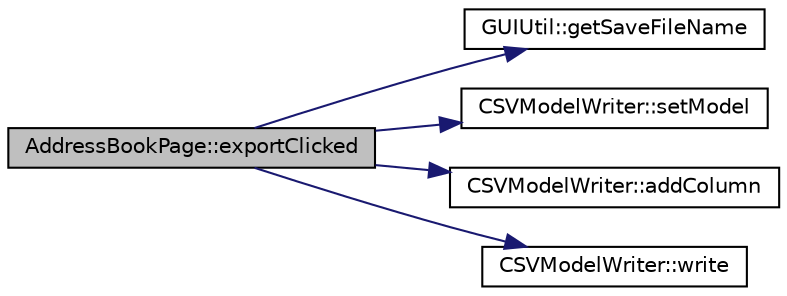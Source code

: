 digraph "AddressBookPage::exportClicked"
{
  edge [fontname="Helvetica",fontsize="10",labelfontname="Helvetica",labelfontsize="10"];
  node [fontname="Helvetica",fontsize="10",shape=record];
  rankdir="LR";
  Node28 [label="AddressBookPage::exportClicked",height=0.2,width=0.4,color="black", fillcolor="grey75", style="filled", fontcolor="black"];
  Node28 -> Node29 [color="midnightblue",fontsize="10",style="solid",fontname="Helvetica"];
  Node29 [label="GUIUtil::getSaveFileName",height=0.2,width=0.4,color="black", fillcolor="white", style="filled",URL="$d1/d87/namespace_g_u_i_util.html#ab9d9c0f96a2491a1b04567f8effe77c4",tooltip="Get save filename, mimics QFileDialog::getSaveFileName, except that it appends a default suffix when ..."];
  Node28 -> Node30 [color="midnightblue",fontsize="10",style="solid",fontname="Helvetica"];
  Node30 [label="CSVModelWriter::setModel",height=0.2,width=0.4,color="black", fillcolor="white", style="filled",URL="$da/d79/class_c_s_v_model_writer.html#a7b8be6f49a66b965a94a89c78fb96e40"];
  Node28 -> Node31 [color="midnightblue",fontsize="10",style="solid",fontname="Helvetica"];
  Node31 [label="CSVModelWriter::addColumn",height=0.2,width=0.4,color="black", fillcolor="white", style="filled",URL="$da/d79/class_c_s_v_model_writer.html#a9e5f0d60f2c873747582ce21ddeb53b5"];
  Node28 -> Node32 [color="midnightblue",fontsize="10",style="solid",fontname="Helvetica"];
  Node32 [label="CSVModelWriter::write",height=0.2,width=0.4,color="black", fillcolor="white", style="filled",URL="$da/d79/class_c_s_v_model_writer.html#a71fe52fdd6f41c506f9631175cb04615",tooltip="Perform export of the model to CSV. "];
}
